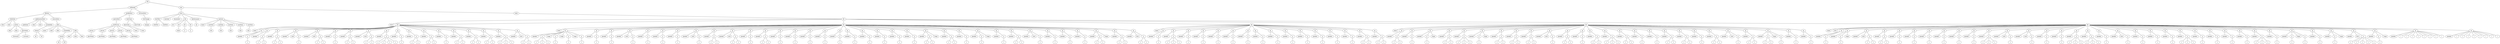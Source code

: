 graph Tree {
	"t0" [label = "TEI"];
	"t1" [label = "teiHeader"];
	"t2" [label = "fileDesc"];
	"t3" [label = "titleStmt"];
	"t4" [label = "title"];
	"t5" [label = "title"];
	"t6" [label = "author"];
	"t7" [label = "idno"];
	"t8" [label = "idno"];
	"t9" [label = "persName"];
	"t10" [label = "forename"];
	"t11" [label = "surname"];
	"t12" [label = "publicationStmt"];
	"t13" [label = "publisher"];
	"t14" [label = "idno"];
	"t15" [label = "idno"];
	"t16" [label = "availability"];
	"t17" [label = "licence"];
	"t18" [label = "ab"];
	"t19" [label = "ref"];
	"t20" [label = "sourceDesc"];
	"t21" [label = "bibl"];
	"t22" [label = "name"];
	"t23" [label = "idno"];
	"t24" [label = "idno"];
	"t25" [label = "availability"];
	"t26" [label = "licence"];
	"t27" [label = "ab"];
	"t28" [label = "ref"];
	"t29" [label = "bibl"];
	"t30" [label = "date"];
	"t31" [label = "date"];
	"t32" [label = "idno"];
	"t33" [label = "profileDesc"];
	"t34" [label = "particDesc"];
	"t35" [label = "listPerson"];
	"t36" [label = "person"];
	"t37" [label = "persName"];
	"t38" [label = "person"];
	"t39" [label = "persName"];
	"t40" [label = "person"];
	"t41" [label = "persName"];
	"t42" [label = "person"];
	"t43" [label = "persName"];
	"t44" [label = "person"];
	"t45" [label = "persName"];
	"t46" [label = "textClass"];
	"t47" [label = "keywords"];
	"t48" [label = "term"];
	"t49" [label = "term"];
	"t50" [label = "classCode"];
	"t51" [label = "revisionDesc"];
	"t52" [label = "listChange"];
	"t53" [label = "change"];
	"t54" [label = "text"];
	"t55" [label = "front"];
	"t56" [label = "docTitle"];
	"t57" [label = "titlePart"];
	"t58" [label = "titlePart"];
	"t59" [label = "docDate"];
	"t60" [label = "docAuthor"];
	"t61" [label = "div"];
	"t62" [label = "div"];
	"t63" [label = "div"];
	"t64" [label = "head"];
	"t65" [label = "div"];
	"t66" [label = "p"];
	"t67" [label = "div"];
	"t68" [label = "p"];
	"t69" [label = "performance"];
	"t70" [label = "ab"];
	"t71" [label = "castList"];
	"t72" [label = "head"];
	"t73" [label = "castItem"];
	"t74" [label = "role"];
	"t75" [label = "castItem"];
	"t76" [label = "role"];
	"t77" [label = "castItem"];
	"t78" [label = "role"];
	"t79" [label = "castItem"];
	"t80" [label = "role"];
	"t81" [label = "castItem"];
	"t82" [label = "role"];
	"t83" [label = "body"];
	"t84" [label = "div"];
	"t85" [label = "head"];
	"t86" [label = "div"];
	"t87" [label = "head"];
	"t88" [label = "sp"];
	"t89" [label = "speaker"];
	"t90" [label = "p"];
	"t91" [label = "s"];
	"t92" [label = "sp"];
	"t93" [label = "speaker"];
	"t94" [label = "p"];
	"t95" [label = "s"];
	"t96" [label = "s"];
	"t97" [label = "sp"];
	"t98" [label = "speaker"];
	"t99" [label = "p"];
	"t100" [label = "s"];
	"t101" [label = "s"];
	"t102" [label = "sp"];
	"t103" [label = "speaker"];
	"t104" [label = "note"];
	"t105" [label = "p"];
	"t106" [label = "s"];
	"t107" [label = "sp"];
	"t108" [label = "speaker"];
	"t109" [label = "note"];
	"t110" [label = "p"];
	"t111" [label = "s"];
	"t112" [label = "s"];
	"t113" [label = "sp"];
	"t114" [label = "speaker"];
	"t115" [label = "p"];
	"t116" [label = "s"];
	"t117" [label = "sp"];
	"t118" [label = "speaker"];
	"t119" [label = "p"];
	"t120" [label = "s"];
	"t121" [label = "s"];
	"t122" [label = "sp"];
	"t123" [label = "speaker"];
	"t124" [label = "note"];
	"t125" [label = "p"];
	"t126" [label = "s"];
	"t127" [label = "s"];
	"t128" [label = "sp"];
	"t129" [label = "speaker"];
	"t130" [label = "p"];
	"t131" [label = "s"];
	"t132" [label = "s"];
	"t133" [label = "s"];
	"t134" [label = "s"];
	"t135" [label = "sp"];
	"t136" [label = "speaker"];
	"t137" [label = "p"];
	"t138" [label = "s"];
	"t139" [label = "sp"];
	"t140" [label = "speaker"];
	"t141" [label = "p"];
	"t142" [label = "s"];
	"t143" [label = "s"];
	"t144" [label = "sp"];
	"t145" [label = "speaker"];
	"t146" [label = "p"];
	"t147" [label = "s"];
	"t148" [label = "s"];
	"t149" [label = "sp"];
	"t150" [label = "speaker"];
	"t151" [label = "p"];
	"t152" [label = "s"];
	"t153" [label = "sp"];
	"t154" [label = "speaker"];
	"t155" [label = "p"];
	"t156" [label = "s"];
	"t157" [label = "s"];
	"t158" [label = "sp"];
	"t159" [label = "speaker"];
	"t160" [label = "p"];
	"t161" [label = "s"];
	"t162" [label = "s"];
	"t163" [label = "sp"];
	"t164" [label = "speaker"];
	"t165" [label = "p"];
	"t166" [label = "s"];
	"t167" [label = "s"];
	"t168" [label = "sp"];
	"t169" [label = "speaker"];
	"t170" [label = "p"];
	"t171" [label = "s"];
	"t172" [label = "s"];
	"t173" [label = "s"];
	"t174" [label = "sp"];
	"t175" [label = "speaker"];
	"t176" [label = "note"];
	"t177" [label = "p"];
	"t178" [label = "s"];
	"t179" [label = "s"];
	"t180" [label = "div"];
	"t181" [label = "head"];
	"t182" [label = "sp"];
	"t183" [label = "speaker"];
	"t184" [label = "p"];
	"t185" [label = "s"];
	"t186" [label = "s"];
	"t187" [label = "s"];
	"t188" [label = "stage"];
	"t189" [label = "p"];
	"t190" [label = "s"];
	"t191" [label = "stage"];
	"t192" [label = "p"];
	"t193" [label = "s"];
	"t194" [label = "stage"];
	"t195" [label = "p"];
	"t196" [label = "s"];
	"t197" [label = "sp"];
	"t198" [label = "speaker"];
	"t199" [label = "p"];
	"t200" [label = "s"];
	"t201" [label = "sp"];
	"t202" [label = "speaker"];
	"t203" [label = "p"];
	"t204" [label = "s"];
	"t205" [label = "sp"];
	"t206" [label = "speaker"];
	"t207" [label = "note"];
	"t208" [label = "p"];
	"t209" [label = "s"];
	"t210" [label = "sp"];
	"t211" [label = "speaker"];
	"t212" [label = "p"];
	"t213" [label = "s"];
	"t214" [label = "sp"];
	"t215" [label = "speaker"];
	"t216" [label = "p"];
	"t217" [label = "s"];
	"t218" [label = "sp"];
	"t219" [label = "speaker"];
	"t220" [label = "p"];
	"t221" [label = "s"];
	"t222" [label = "sp"];
	"t223" [label = "speaker"];
	"t224" [label = "note"];
	"t225" [label = "p"];
	"t226" [label = "s"];
	"t227" [label = "sp"];
	"t228" [label = "speaker"];
	"t229" [label = "p"];
	"t230" [label = "s"];
	"t231" [label = "s"];
	"t232" [label = "sp"];
	"t233" [label = "speaker"];
	"t234" [label = "note"];
	"t235" [label = "p"];
	"t236" [label = "s"];
	"t237" [label = "s"];
	"t238" [label = "sp"];
	"t239" [label = "speaker"];
	"t240" [label = "p"];
	"t241" [label = "s"];
	"t242" [label = "sp"];
	"t243" [label = "speaker"];
	"t244" [label = "p"];
	"t245" [label = "s"];
	"t246" [label = "s"];
	"t247" [label = "sp"];
	"t248" [label = "speaker"];
	"t249" [label = "p"];
	"t250" [label = "s"];
	"t251" [label = "sp"];
	"t252" [label = "speaker"];
	"t253" [label = "p"];
	"t254" [label = "s"];
	"t255" [label = "sp"];
	"t256" [label = "speaker"];
	"t257" [label = "p"];
	"t258" [label = "s"];
	"t259" [label = "sp"];
	"t260" [label = "speaker"];
	"t261" [label = "p"];
	"t262" [label = "s"];
	"t263" [label = "sp"];
	"t264" [label = "speaker"];
	"t265" [label = "p"];
	"t266" [label = "s"];
	"t267" [label = "sp"];
	"t268" [label = "speaker"];
	"t269" [label = "p"];
	"t270" [label = "s"];
	"t271" [label = "sp"];
	"t272" [label = "speaker"];
	"t273" [label = "p"];
	"t274" [label = "s"];
	"t275" [label = "sp"];
	"t276" [label = "speaker"];
	"t277" [label = "p"];
	"t278" [label = "s"];
	"t279" [label = "sp"];
	"t280" [label = "speaker"];
	"t281" [label = "p"];
	"t282" [label = "s"];
	"t283" [label = "sp"];
	"t284" [label = "speaker"];
	"t285" [label = "p"];
	"t286" [label = "s"];
	"t287" [label = "sp"];
	"t288" [label = "speaker"];
	"t289" [label = "p"];
	"t290" [label = "s"];
	"t291" [label = "s"];
	"t292" [label = "stage"];
	"t293" [label = "sp"];
	"t294" [label = "speaker"];
	"t295" [label = "p"];
	"t296" [label = "s"];
	"t297" [label = "s"];
	"t298" [label = "sp"];
	"t299" [label = "speaker"];
	"t300" [label = "p"];
	"t301" [label = "s"];
	"t302" [label = "sp"];
	"t303" [label = "speaker"];
	"t304" [label = "p"];
	"t305" [label = "s"];
	"t306" [label = "stage"];
	"t307" [label = "sp"];
	"t308" [label = "speaker"];
	"t309" [label = "p"];
	"t310" [label = "s"];
	"t311" [label = "sp"];
	"t312" [label = "speaker"];
	"t313" [label = "p"];
	"t314" [label = "s"];
	"t315" [label = "s"];
	"t316" [label = "sp"];
	"t317" [label = "speaker"];
	"t318" [label = "note"];
	"t319" [label = "p"];
	"t320" [label = "s"];
	"t321" [label = "sp"];
	"t322" [label = "speaker"];
	"t323" [label = "p"];
	"t324" [label = "s"];
	"t325" [label = "sp"];
	"t326" [label = "speaker"];
	"t327" [label = "p"];
	"t328" [label = "s"];
	"t329" [label = "sp"];
	"t330" [label = "speaker"];
	"t331" [label = "p"];
	"t332" [label = "s"];
	"t333" [label = "sp"];
	"t334" [label = "speaker"];
	"t335" [label = "p"];
	"t336" [label = "s"];
	"t337" [label = "s"];
	"t338" [label = "stage"];
	"t339" [label = "sp"];
	"t340" [label = "speaker"];
	"t341" [label = "p"];
	"t342" [label = "s"];
	"t343" [label = "s"];
	"t344" [label = "sp"];
	"t345" [label = "speaker"];
	"t346" [label = "note"];
	"t347" [label = "p"];
	"t348" [label = "s"];
	"t349" [label = "s"];
	"t350" [label = "div"];
	"t351" [label = "head"];
	"t352" [label = "sp"];
	"t353" [label = "speaker"];
	"t354" [label = "p"];
	"t355" [label = "s"];
	"t356" [label = "sp"];
	"t357" [label = "speaker"];
	"t358" [label = "p"];
	"t359" [label = "s"];
	"t360" [label = "s"];
	"t361" [label = "s"];
	"t362" [label = "sp"];
	"t363" [label = "speaker"];
	"t364" [label = "p"];
	"t365" [label = "s"];
	"t366" [label = "sp"];
	"t367" [label = "speaker"];
	"t368" [label = "p"];
	"t369" [label = "s"];
	"t370" [label = "sp"];
	"t371" [label = "speaker"];
	"t372" [label = "p"];
	"t373" [label = "s"];
	"t374" [label = "sp"];
	"t375" [label = "speaker"];
	"t376" [label = "p"];
	"t377" [label = "s"];
	"t378" [label = "sp"];
	"t379" [label = "speaker"];
	"t380" [label = "p"];
	"t381" [label = "s"];
	"t382" [label = "sp"];
	"t383" [label = "speaker"];
	"t384" [label = "p"];
	"t385" [label = "s"];
	"t386" [label = "sp"];
	"t387" [label = "speaker"];
	"t388" [label = "p"];
	"t389" [label = "s"];
	"t390" [label = "sp"];
	"t391" [label = "speaker"];
	"t392" [label = "p"];
	"t393" [label = "s"];
	"t394" [label = "sp"];
	"t395" [label = "speaker"];
	"t396" [label = "p"];
	"t397" [label = "s"];
	"t398" [label = "sp"];
	"t399" [label = "speaker"];
	"t400" [label = "p"];
	"t401" [label = "s"];
	"t402" [label = "sp"];
	"t403" [label = "speaker"];
	"t404" [label = "p"];
	"t405" [label = "s"];
	"t406" [label = "sp"];
	"t407" [label = "speaker"];
	"t408" [label = "p"];
	"t409" [label = "s"];
	"t410" [label = "sp"];
	"t411" [label = "speaker"];
	"t412" [label = "p"];
	"t413" [label = "s"];
	"t414" [label = "s"];
	"t415" [label = "sp"];
	"t416" [label = "speaker"];
	"t417" [label = "p"];
	"t418" [label = "s"];
	"t419" [label = "s"];
	"t420" [label = "div"];
	"t421" [label = "head"];
	"t422" [label = "sp"];
	"t423" [label = "speaker"];
	"t424" [label = "p"];
	"t425" [label = "s"];
	"t426" [label = "s"];
	"t427" [label = "sp"];
	"t428" [label = "speaker"];
	"t429" [label = "p"];
	"t430" [label = "s"];
	"t431" [label = "sp"];
	"t432" [label = "speaker"];
	"t433" [label = "p"];
	"t434" [label = "s"];
	"t435" [label = "stage"];
	"t436" [label = "sp"];
	"t437" [label = "speaker"];
	"t438" [label = "p"];
	"t439" [label = "s"];
	"t440" [label = "s"];
	"t441" [label = "sp"];
	"t442" [label = "speaker"];
	"t443" [label = "p"];
	"t444" [label = "s"];
	"t445" [label = "s"];
	"t446" [label = "s"];
	"t447" [label = "sp"];
	"t448" [label = "speaker"];
	"t449" [label = "p"];
	"t450" [label = "s"];
	"t451" [label = "stage"];
	"t452" [label = "sp"];
	"t453" [label = "speaker"];
	"t454" [label = "p"];
	"t455" [label = "s"];
	"t456" [label = "s"];
	"t457" [label = "sp"];
	"t458" [label = "speaker"];
	"t459" [label = "p"];
	"t460" [label = "s"];
	"t461" [label = "s"];
	"t462" [label = "sp"];
	"t463" [label = "speaker"];
	"t464" [label = "p"];
	"t465" [label = "s"];
	"t466" [label = "s"];
	"t467" [label = "sp"];
	"t468" [label = "speaker"];
	"t469" [label = "note"];
	"t470" [label = "p"];
	"t471" [label = "s"];
	"t472" [label = "sp"];
	"t473" [label = "speaker"];
	"t474" [label = "p"];
	"t475" [label = "s"];
	"t476" [label = "s"];
	"t477" [label = "sp"];
	"t478" [label = "speaker"];
	"t479" [label = "p"];
	"t480" [label = "s"];
	"t481" [label = "sp"];
	"t482" [label = "speaker"];
	"t483" [label = "p"];
	"t484" [label = "s"];
	"t485" [label = "s"];
	"t486" [label = "sp"];
	"t487" [label = "speaker"];
	"t488" [label = "p"];
	"t489" [label = "s"];
	"t490" [label = "s"];
	"t491" [label = "s"];
	"t492" [label = "sp"];
	"t493" [label = "speaker"];
	"t494" [label = "p"];
	"t495" [label = "s"];
	"t496" [label = "s"];
	"t497" [label = "sp"];
	"t498" [label = "speaker"];
	"t499" [label = "p"];
	"t500" [label = "s"];
	"t501" [label = "sp"];
	"t502" [label = "speaker"];
	"t503" [label = "p"];
	"t504" [label = "s"];
	"t505" [label = "sp"];
	"t506" [label = "speaker"];
	"t507" [label = "p"];
	"t508" [label = "s"];
	"t509" [label = "s"];
	"t510" [label = "sp"];
	"t511" [label = "speaker"];
	"t512" [label = "p"];
	"t513" [label = "s"];
	"t514" [label = "s"];
	"t515" [label = "sp"];
	"t516" [label = "speaker"];
	"t517" [label = "p"];
	"t518" [label = "s"];
	"t519" [label = "sp"];
	"t520" [label = "speaker"];
	"t521" [label = "p"];
	"t522" [label = "s"];
	"t523" [label = "s"];
	"t524" [label = "sp"];
	"t525" [label = "speaker"];
	"t526" [label = "note"];
	"t527" [label = "p"];
	"t528" [label = "s"];
	"t529" [label = "sp"];
	"t530" [label = "speaker"];
	"t531" [label = "p"];
	"t532" [label = "s"];
	"t533" [label = "s"];
	"t534" [label = "sp"];
	"t535" [label = "speaker"];
	"t536" [label = "p"];
	"t537" [label = "s"];
	"t538" [label = "s"];
	"t539" [label = "stage"];
	"t540" [label = "p"];
	"t541" [label = "s"];
	"t542" [label = "sp"];
	"t543" [label = "speaker"];
	"t544" [label = "p"];
	"t545" [label = "s"];
	"t546" [label = "sp"];
	"t547" [label = "speaker"];
	"t548" [label = "p"];
	"t549" [label = "s"];
	"t550" [label = "div"];
	"t551" [label = "head"];
	"t552" [label = "note"];
	"t553" [label = "sp"];
	"t554" [label = "speaker"];
	"t555" [label = "p"];
	"t556" [label = "s"];
	"t557" [label = "sp"];
	"t558" [label = "speaker"];
	"t559" [label = "p"];
	"t560" [label = "s"];
	"t561" [label = "stage"];
	"t562" [label = "sp"];
	"t563" [label = "speaker"];
	"t564" [label = "note"];
	"t565" [label = "p"];
	"t566" [label = "s"];
	"t567" [label = "s"];
	"t568" [label = "sp"];
	"t569" [label = "speaker"];
	"t570" [label = "p"];
	"t571" [label = "s"];
	"t572" [label = "s"];
	"t573" [label = "sp"];
	"t574" [label = "speaker"];
	"t575" [label = "p"];
	"t576" [label = "s"];
	"t577" [label = "sp"];
	"t578" [label = "speaker"];
	"t579" [label = "p"];
	"t580" [label = "s"];
	"t581" [label = "sp"];
	"t582" [label = "speaker"];
	"t583" [label = "p"];
	"t584" [label = "s"];
	"t585" [label = "sp"];
	"t586" [label = "speaker"];
	"t587" [label = "p"];
	"t588" [label = "s"];
	"t589" [label = "sp"];
	"t590" [label = "speaker"];
	"t591" [label = "p"];
	"t592" [label = "s"];
	"t593" [label = "sp"];
	"t594" [label = "speaker"];
	"t595" [label = "p"];
	"t596" [label = "s"];
	"t597" [label = "sp"];
	"t598" [label = "speaker"];
	"t599" [label = "p"];
	"t600" [label = "s"];
	"t601" [label = "s"];
	"t602" [label = "s"];
	"t603" [label = "sp"];
	"t604" [label = "speaker"];
	"t605" [label = "note"];
	"t606" [label = "p"];
	"t607" [label = "s"];
	"t608" [label = "sp"];
	"t609" [label = "speaker"];
	"t610" [label = "note"];
	"t611" [label = "p"];
	"t612" [label = "s"];
	"t613" [label = "sp"];
	"t614" [label = "speaker"];
	"t615" [label = "p"];
	"t616" [label = "s"];
	"t617" [label = "sp"];
	"t618" [label = "speaker"];
	"t619" [label = "p"];
	"t620" [label = "s"];
	"t621" [label = "sp"];
	"t622" [label = "speaker"];
	"t623" [label = "p"];
	"t624" [label = "s"];
	"t625" [label = "s"];
	"t626" [label = "s"];
	"t627" [label = "sp"];
	"t628" [label = "speaker"];
	"t629" [label = "p"];
	"t630" [label = "s"];
	"t631" [label = "s"];
	"t632" [label = "s"];
	"t633" [label = "sp"];
	"t634" [label = "speaker"];
	"t635" [label = "p"];
	"t636" [label = "s"];
	"t637" [label = "sp"];
	"t638" [label = "speaker"];
	"t639" [label = "note"];
	"t640" [label = "p"];
	"t641" [label = "s"];
	"t642" [label = "sp"];
	"t643" [label = "speaker"];
	"t644" [label = "p"];
	"t645" [label = "s"];
	"t646" [label = "sp"];
	"t647" [label = "speaker"];
	"t648" [label = "p"];
	"t649" [label = "s"];
	"t650" [label = "sp"];
	"t651" [label = "speaker"];
	"t652" [label = "p"];
	"t653" [label = "s"];
	"t654" [label = "sp"];
	"t655" [label = "speaker"];
	"t656" [label = "p"];
	"t657" [label = "s"];
	"t658" [label = "s"];
	"t659" [label = "s"];
	"t660" [label = "sp"];
	"t661" [label = "speaker"];
	"t662" [label = "p"];
	"t663" [label = "s"];
	"t664" [label = "sp"];
	"t665" [label = "speaker"];
	"t666" [label = "p"];
	"t667" [label = "s"];
	"t668" [label = "sp"];
	"t669" [label = "speaker"];
	"t670" [label = "p"];
	"t671" [label = "s"];
	"t672" [label = "sp"];
	"t673" [label = "speaker"];
	"t674" [label = "p"];
	"t675" [label = "s"];
	"t676" [label = "sp"];
	"t677" [label = "speaker"];
	"t678" [label = "p"];
	"t679" [label = "s"];
	"t680" [label = "s"];
	"t681" [label = "s"];
	"t682" [label = "sp"];
	"t683" [label = "speaker"];
	"t684" [label = "p"];
	"t685" [label = "s"];
	"t686" [label = "sp"];
	"t687" [label = "speaker"];
	"t688" [label = "p"];
	"t689" [label = "s"];
	"t690" [label = "stage"];
	"t691" [label = "p"];
	"t692" [label = "s"];
	"t693" [label = "sp"];
	"t694" [label = "speaker"];
	"t695" [label = "p"];
	"t696" [label = "s"];
	"t697" [label = "sp"];
	"t698" [label = "speaker"];
	"t699" [label = "p"];
	"t700" [label = "s"];
	"t701" [label = "stage"];
	"t702" [label = "sp"];
	"t703" [label = "speaker"];
	"t704" [label = "note"];
	"t705" [label = "p"];
	"t706" [label = "s"];
	"t707" [label = "s"];
	"t708" [label = "s"];
	"t709" [label = "s"];
	"t710" [label = "s"];
	"t711" [label = "sp"];
	"t712" [label = "speaker"];
	"t713" [label = "p"];
	"t714" [label = "s"];
	"t715" [label = "stage"];
	"t716" [label = "sp"];
	"t717" [label = "speaker"];
	"t718" [label = "l"];
	"t719" [label = "l"];
	"t720" [label = "l"];
	"t721" [label = "l"];
	"t722" [label = "l"];
	"t723" [label = "l"];
	"t724" [label = "l"];
	"t725" [label = "l"];
	"t726" [label = "sp"];
	"t727" [label = "speaker"];
	"t728" [label = "l"];
	"t729" [label = "l"];
	"t730" [label = "l"];
	"t731" [label = "l"];
	"t732" [label = "l"];
	"t733" [label = "l"];
	"t734" [label = "l"];
	"t735" [label = "l"];
	"t0" -- "t1";
	"t1" -- "t2";
	"t2" -- "t3";
	"t3" -- "t4";
	"t3" -- "t5";
	"t3" -- "t6";
	"t6" -- "t7";
	"t6" -- "t8";
	"t6" -- "t9";
	"t9" -- "t10";
	"t9" -- "t11";
	"t2" -- "t12";
	"t12" -- "t13";
	"t12" -- "t14";
	"t12" -- "t15";
	"t12" -- "t16";
	"t16" -- "t17";
	"t17" -- "t18";
	"t17" -- "t19";
	"t2" -- "t20";
	"t20" -- "t21";
	"t21" -- "t22";
	"t21" -- "t23";
	"t21" -- "t24";
	"t21" -- "t25";
	"t25" -- "t26";
	"t26" -- "t27";
	"t26" -- "t28";
	"t21" -- "t29";
	"t29" -- "t30";
	"t29" -- "t31";
	"t29" -- "t32";
	"t1" -- "t33";
	"t33" -- "t34";
	"t34" -- "t35";
	"t35" -- "t36";
	"t36" -- "t37";
	"t35" -- "t38";
	"t38" -- "t39";
	"t35" -- "t40";
	"t40" -- "t41";
	"t35" -- "t42";
	"t42" -- "t43";
	"t35" -- "t44";
	"t44" -- "t45";
	"t33" -- "t46";
	"t46" -- "t47";
	"t47" -- "t48";
	"t47" -- "t49";
	"t46" -- "t50";
	"t1" -- "t51";
	"t51" -- "t52";
	"t52" -- "t53";
	"t0" -- "t54";
	"t54" -- "t55";
	"t55" -- "t56";
	"t56" -- "t57";
	"t56" -- "t58";
	"t55" -- "t59";
	"t55" -- "t60";
	"t55" -- "t61";
	"t61" -- "t62";
	"t61" -- "t63";
	"t63" -- "t64";
	"t61" -- "t65";
	"t65" -- "t66";
	"t61" -- "t67";
	"t67" -- "t68";
	"t55" -- "t69";
	"t69" -- "t70";
	"t55" -- "t71";
	"t71" -- "t72";
	"t71" -- "t73";
	"t73" -- "t74";
	"t71" -- "t75";
	"t75" -- "t76";
	"t71" -- "t77";
	"t77" -- "t78";
	"t71" -- "t79";
	"t79" -- "t80";
	"t71" -- "t81";
	"t81" -- "t82";
	"t54" -- "t83";
	"t83" -- "t84";
	"t84" -- "t85";
	"t84" -- "t86";
	"t86" -- "t87";
	"t86" -- "t88";
	"t88" -- "t89";
	"t88" -- "t90";
	"t90" -- "t91";
	"t86" -- "t92";
	"t92" -- "t93";
	"t92" -- "t94";
	"t94" -- "t95";
	"t94" -- "t96";
	"t86" -- "t97";
	"t97" -- "t98";
	"t97" -- "t99";
	"t99" -- "t100";
	"t99" -- "t101";
	"t86" -- "t102";
	"t102" -- "t103";
	"t102" -- "t104";
	"t102" -- "t105";
	"t105" -- "t106";
	"t86" -- "t107";
	"t107" -- "t108";
	"t107" -- "t109";
	"t107" -- "t110";
	"t110" -- "t111";
	"t110" -- "t112";
	"t86" -- "t113";
	"t113" -- "t114";
	"t113" -- "t115";
	"t115" -- "t116";
	"t86" -- "t117";
	"t117" -- "t118";
	"t117" -- "t119";
	"t119" -- "t120";
	"t119" -- "t121";
	"t86" -- "t122";
	"t122" -- "t123";
	"t122" -- "t124";
	"t122" -- "t125";
	"t125" -- "t126";
	"t125" -- "t127";
	"t86" -- "t128";
	"t128" -- "t129";
	"t128" -- "t130";
	"t130" -- "t131";
	"t130" -- "t132";
	"t130" -- "t133";
	"t130" -- "t134";
	"t86" -- "t135";
	"t135" -- "t136";
	"t135" -- "t137";
	"t137" -- "t138";
	"t86" -- "t139";
	"t139" -- "t140";
	"t139" -- "t141";
	"t141" -- "t142";
	"t141" -- "t143";
	"t86" -- "t144";
	"t144" -- "t145";
	"t144" -- "t146";
	"t146" -- "t147";
	"t146" -- "t148";
	"t86" -- "t149";
	"t149" -- "t150";
	"t149" -- "t151";
	"t151" -- "t152";
	"t86" -- "t153";
	"t153" -- "t154";
	"t153" -- "t155";
	"t155" -- "t156";
	"t155" -- "t157";
	"t86" -- "t158";
	"t158" -- "t159";
	"t158" -- "t160";
	"t160" -- "t161";
	"t160" -- "t162";
	"t86" -- "t163";
	"t163" -- "t164";
	"t163" -- "t165";
	"t165" -- "t166";
	"t165" -- "t167";
	"t86" -- "t168";
	"t168" -- "t169";
	"t168" -- "t170";
	"t170" -- "t171";
	"t170" -- "t172";
	"t170" -- "t173";
	"t86" -- "t174";
	"t174" -- "t175";
	"t174" -- "t176";
	"t174" -- "t177";
	"t177" -- "t178";
	"t177" -- "t179";
	"t84" -- "t180";
	"t180" -- "t181";
	"t180" -- "t182";
	"t182" -- "t183";
	"t182" -- "t184";
	"t184" -- "t185";
	"t184" -- "t186";
	"t184" -- "t187";
	"t182" -- "t188";
	"t182" -- "t189";
	"t189" -- "t190";
	"t182" -- "t191";
	"t182" -- "t192";
	"t192" -- "t193";
	"t182" -- "t194";
	"t182" -- "t195";
	"t195" -- "t196";
	"t180" -- "t197";
	"t197" -- "t198";
	"t197" -- "t199";
	"t199" -- "t200";
	"t180" -- "t201";
	"t201" -- "t202";
	"t201" -- "t203";
	"t203" -- "t204";
	"t180" -- "t205";
	"t205" -- "t206";
	"t205" -- "t207";
	"t205" -- "t208";
	"t208" -- "t209";
	"t180" -- "t210";
	"t210" -- "t211";
	"t210" -- "t212";
	"t212" -- "t213";
	"t180" -- "t214";
	"t214" -- "t215";
	"t214" -- "t216";
	"t216" -- "t217";
	"t180" -- "t218";
	"t218" -- "t219";
	"t218" -- "t220";
	"t220" -- "t221";
	"t180" -- "t222";
	"t222" -- "t223";
	"t222" -- "t224";
	"t222" -- "t225";
	"t225" -- "t226";
	"t180" -- "t227";
	"t227" -- "t228";
	"t227" -- "t229";
	"t229" -- "t230";
	"t229" -- "t231";
	"t180" -- "t232";
	"t232" -- "t233";
	"t232" -- "t234";
	"t232" -- "t235";
	"t235" -- "t236";
	"t235" -- "t237";
	"t180" -- "t238";
	"t238" -- "t239";
	"t238" -- "t240";
	"t240" -- "t241";
	"t180" -- "t242";
	"t242" -- "t243";
	"t242" -- "t244";
	"t244" -- "t245";
	"t244" -- "t246";
	"t180" -- "t247";
	"t247" -- "t248";
	"t247" -- "t249";
	"t249" -- "t250";
	"t180" -- "t251";
	"t251" -- "t252";
	"t251" -- "t253";
	"t253" -- "t254";
	"t180" -- "t255";
	"t255" -- "t256";
	"t255" -- "t257";
	"t257" -- "t258";
	"t180" -- "t259";
	"t259" -- "t260";
	"t259" -- "t261";
	"t261" -- "t262";
	"t180" -- "t263";
	"t263" -- "t264";
	"t263" -- "t265";
	"t265" -- "t266";
	"t180" -- "t267";
	"t267" -- "t268";
	"t267" -- "t269";
	"t269" -- "t270";
	"t180" -- "t271";
	"t271" -- "t272";
	"t271" -- "t273";
	"t273" -- "t274";
	"t180" -- "t275";
	"t275" -- "t276";
	"t275" -- "t277";
	"t277" -- "t278";
	"t180" -- "t279";
	"t279" -- "t280";
	"t279" -- "t281";
	"t281" -- "t282";
	"t180" -- "t283";
	"t283" -- "t284";
	"t283" -- "t285";
	"t285" -- "t286";
	"t180" -- "t287";
	"t287" -- "t288";
	"t287" -- "t289";
	"t289" -- "t290";
	"t289" -- "t291";
	"t287" -- "t292";
	"t180" -- "t293";
	"t293" -- "t294";
	"t293" -- "t295";
	"t295" -- "t296";
	"t295" -- "t297";
	"t180" -- "t298";
	"t298" -- "t299";
	"t298" -- "t300";
	"t300" -- "t301";
	"t180" -- "t302";
	"t302" -- "t303";
	"t302" -- "t304";
	"t304" -- "t305";
	"t302" -- "t306";
	"t180" -- "t307";
	"t307" -- "t308";
	"t307" -- "t309";
	"t309" -- "t310";
	"t180" -- "t311";
	"t311" -- "t312";
	"t311" -- "t313";
	"t313" -- "t314";
	"t313" -- "t315";
	"t180" -- "t316";
	"t316" -- "t317";
	"t316" -- "t318";
	"t316" -- "t319";
	"t319" -- "t320";
	"t180" -- "t321";
	"t321" -- "t322";
	"t321" -- "t323";
	"t323" -- "t324";
	"t180" -- "t325";
	"t325" -- "t326";
	"t325" -- "t327";
	"t327" -- "t328";
	"t180" -- "t329";
	"t329" -- "t330";
	"t329" -- "t331";
	"t331" -- "t332";
	"t180" -- "t333";
	"t333" -- "t334";
	"t333" -- "t335";
	"t335" -- "t336";
	"t335" -- "t337";
	"t333" -- "t338";
	"t180" -- "t339";
	"t339" -- "t340";
	"t339" -- "t341";
	"t341" -- "t342";
	"t341" -- "t343";
	"t180" -- "t344";
	"t344" -- "t345";
	"t344" -- "t346";
	"t344" -- "t347";
	"t347" -- "t348";
	"t347" -- "t349";
	"t84" -- "t350";
	"t350" -- "t351";
	"t350" -- "t352";
	"t352" -- "t353";
	"t352" -- "t354";
	"t354" -- "t355";
	"t350" -- "t356";
	"t356" -- "t357";
	"t356" -- "t358";
	"t358" -- "t359";
	"t358" -- "t360";
	"t358" -- "t361";
	"t350" -- "t362";
	"t362" -- "t363";
	"t362" -- "t364";
	"t364" -- "t365";
	"t350" -- "t366";
	"t366" -- "t367";
	"t366" -- "t368";
	"t368" -- "t369";
	"t350" -- "t370";
	"t370" -- "t371";
	"t370" -- "t372";
	"t372" -- "t373";
	"t350" -- "t374";
	"t374" -- "t375";
	"t374" -- "t376";
	"t376" -- "t377";
	"t350" -- "t378";
	"t378" -- "t379";
	"t378" -- "t380";
	"t380" -- "t381";
	"t350" -- "t382";
	"t382" -- "t383";
	"t382" -- "t384";
	"t384" -- "t385";
	"t350" -- "t386";
	"t386" -- "t387";
	"t386" -- "t388";
	"t388" -- "t389";
	"t350" -- "t390";
	"t390" -- "t391";
	"t390" -- "t392";
	"t392" -- "t393";
	"t350" -- "t394";
	"t394" -- "t395";
	"t394" -- "t396";
	"t396" -- "t397";
	"t350" -- "t398";
	"t398" -- "t399";
	"t398" -- "t400";
	"t400" -- "t401";
	"t350" -- "t402";
	"t402" -- "t403";
	"t402" -- "t404";
	"t404" -- "t405";
	"t350" -- "t406";
	"t406" -- "t407";
	"t406" -- "t408";
	"t408" -- "t409";
	"t350" -- "t410";
	"t410" -- "t411";
	"t410" -- "t412";
	"t412" -- "t413";
	"t412" -- "t414";
	"t350" -- "t415";
	"t415" -- "t416";
	"t415" -- "t417";
	"t417" -- "t418";
	"t417" -- "t419";
	"t84" -- "t420";
	"t420" -- "t421";
	"t420" -- "t422";
	"t422" -- "t423";
	"t422" -- "t424";
	"t424" -- "t425";
	"t424" -- "t426";
	"t420" -- "t427";
	"t427" -- "t428";
	"t427" -- "t429";
	"t429" -- "t430";
	"t420" -- "t431";
	"t431" -- "t432";
	"t431" -- "t433";
	"t433" -- "t434";
	"t431" -- "t435";
	"t420" -- "t436";
	"t436" -- "t437";
	"t436" -- "t438";
	"t438" -- "t439";
	"t438" -- "t440";
	"t420" -- "t441";
	"t441" -- "t442";
	"t441" -- "t443";
	"t443" -- "t444";
	"t443" -- "t445";
	"t443" -- "t446";
	"t420" -- "t447";
	"t447" -- "t448";
	"t447" -- "t449";
	"t449" -- "t450";
	"t447" -- "t451";
	"t420" -- "t452";
	"t452" -- "t453";
	"t452" -- "t454";
	"t454" -- "t455";
	"t454" -- "t456";
	"t420" -- "t457";
	"t457" -- "t458";
	"t457" -- "t459";
	"t459" -- "t460";
	"t459" -- "t461";
	"t420" -- "t462";
	"t462" -- "t463";
	"t462" -- "t464";
	"t464" -- "t465";
	"t464" -- "t466";
	"t420" -- "t467";
	"t467" -- "t468";
	"t467" -- "t469";
	"t467" -- "t470";
	"t470" -- "t471";
	"t420" -- "t472";
	"t472" -- "t473";
	"t472" -- "t474";
	"t474" -- "t475";
	"t474" -- "t476";
	"t420" -- "t477";
	"t477" -- "t478";
	"t477" -- "t479";
	"t479" -- "t480";
	"t420" -- "t481";
	"t481" -- "t482";
	"t481" -- "t483";
	"t483" -- "t484";
	"t483" -- "t485";
	"t420" -- "t486";
	"t486" -- "t487";
	"t486" -- "t488";
	"t488" -- "t489";
	"t488" -- "t490";
	"t488" -- "t491";
	"t420" -- "t492";
	"t492" -- "t493";
	"t492" -- "t494";
	"t494" -- "t495";
	"t494" -- "t496";
	"t420" -- "t497";
	"t497" -- "t498";
	"t497" -- "t499";
	"t499" -- "t500";
	"t420" -- "t501";
	"t501" -- "t502";
	"t501" -- "t503";
	"t503" -- "t504";
	"t420" -- "t505";
	"t505" -- "t506";
	"t505" -- "t507";
	"t507" -- "t508";
	"t507" -- "t509";
	"t420" -- "t510";
	"t510" -- "t511";
	"t510" -- "t512";
	"t512" -- "t513";
	"t512" -- "t514";
	"t420" -- "t515";
	"t515" -- "t516";
	"t515" -- "t517";
	"t517" -- "t518";
	"t420" -- "t519";
	"t519" -- "t520";
	"t519" -- "t521";
	"t521" -- "t522";
	"t521" -- "t523";
	"t420" -- "t524";
	"t524" -- "t525";
	"t524" -- "t526";
	"t524" -- "t527";
	"t527" -- "t528";
	"t420" -- "t529";
	"t529" -- "t530";
	"t529" -- "t531";
	"t531" -- "t532";
	"t531" -- "t533";
	"t420" -- "t534";
	"t534" -- "t535";
	"t534" -- "t536";
	"t536" -- "t537";
	"t536" -- "t538";
	"t534" -- "t539";
	"t534" -- "t540";
	"t540" -- "t541";
	"t420" -- "t542";
	"t542" -- "t543";
	"t542" -- "t544";
	"t544" -- "t545";
	"t420" -- "t546";
	"t546" -- "t547";
	"t546" -- "t548";
	"t548" -- "t549";
	"t84" -- "t550";
	"t550" -- "t551";
	"t550" -- "t552";
	"t550" -- "t553";
	"t553" -- "t554";
	"t553" -- "t555";
	"t555" -- "t556";
	"t550" -- "t557";
	"t557" -- "t558";
	"t557" -- "t559";
	"t559" -- "t560";
	"t557" -- "t561";
	"t550" -- "t562";
	"t562" -- "t563";
	"t562" -- "t564";
	"t562" -- "t565";
	"t565" -- "t566";
	"t565" -- "t567";
	"t550" -- "t568";
	"t568" -- "t569";
	"t568" -- "t570";
	"t570" -- "t571";
	"t570" -- "t572";
	"t550" -- "t573";
	"t573" -- "t574";
	"t573" -- "t575";
	"t575" -- "t576";
	"t550" -- "t577";
	"t577" -- "t578";
	"t577" -- "t579";
	"t579" -- "t580";
	"t550" -- "t581";
	"t581" -- "t582";
	"t581" -- "t583";
	"t583" -- "t584";
	"t550" -- "t585";
	"t585" -- "t586";
	"t585" -- "t587";
	"t587" -- "t588";
	"t550" -- "t589";
	"t589" -- "t590";
	"t589" -- "t591";
	"t591" -- "t592";
	"t550" -- "t593";
	"t593" -- "t594";
	"t593" -- "t595";
	"t595" -- "t596";
	"t550" -- "t597";
	"t597" -- "t598";
	"t597" -- "t599";
	"t599" -- "t600";
	"t599" -- "t601";
	"t599" -- "t602";
	"t550" -- "t603";
	"t603" -- "t604";
	"t603" -- "t605";
	"t603" -- "t606";
	"t606" -- "t607";
	"t550" -- "t608";
	"t608" -- "t609";
	"t608" -- "t610";
	"t608" -- "t611";
	"t611" -- "t612";
	"t550" -- "t613";
	"t613" -- "t614";
	"t613" -- "t615";
	"t615" -- "t616";
	"t550" -- "t617";
	"t617" -- "t618";
	"t617" -- "t619";
	"t619" -- "t620";
	"t550" -- "t621";
	"t621" -- "t622";
	"t621" -- "t623";
	"t623" -- "t624";
	"t623" -- "t625";
	"t623" -- "t626";
	"t550" -- "t627";
	"t627" -- "t628";
	"t627" -- "t629";
	"t629" -- "t630";
	"t629" -- "t631";
	"t629" -- "t632";
	"t550" -- "t633";
	"t633" -- "t634";
	"t633" -- "t635";
	"t635" -- "t636";
	"t550" -- "t637";
	"t637" -- "t638";
	"t637" -- "t639";
	"t637" -- "t640";
	"t640" -- "t641";
	"t550" -- "t642";
	"t642" -- "t643";
	"t642" -- "t644";
	"t644" -- "t645";
	"t550" -- "t646";
	"t646" -- "t647";
	"t646" -- "t648";
	"t648" -- "t649";
	"t550" -- "t650";
	"t650" -- "t651";
	"t650" -- "t652";
	"t652" -- "t653";
	"t550" -- "t654";
	"t654" -- "t655";
	"t654" -- "t656";
	"t656" -- "t657";
	"t656" -- "t658";
	"t656" -- "t659";
	"t550" -- "t660";
	"t660" -- "t661";
	"t660" -- "t662";
	"t662" -- "t663";
	"t550" -- "t664";
	"t664" -- "t665";
	"t664" -- "t666";
	"t666" -- "t667";
	"t550" -- "t668";
	"t668" -- "t669";
	"t668" -- "t670";
	"t670" -- "t671";
	"t550" -- "t672";
	"t672" -- "t673";
	"t672" -- "t674";
	"t674" -- "t675";
	"t550" -- "t676";
	"t676" -- "t677";
	"t676" -- "t678";
	"t678" -- "t679";
	"t678" -- "t680";
	"t678" -- "t681";
	"t550" -- "t682";
	"t682" -- "t683";
	"t682" -- "t684";
	"t684" -- "t685";
	"t550" -- "t686";
	"t686" -- "t687";
	"t686" -- "t688";
	"t688" -- "t689";
	"t686" -- "t690";
	"t686" -- "t691";
	"t691" -- "t692";
	"t550" -- "t693";
	"t693" -- "t694";
	"t693" -- "t695";
	"t695" -- "t696";
	"t550" -- "t697";
	"t697" -- "t698";
	"t697" -- "t699";
	"t699" -- "t700";
	"t697" -- "t701";
	"t550" -- "t702";
	"t702" -- "t703";
	"t702" -- "t704";
	"t702" -- "t705";
	"t705" -- "t706";
	"t705" -- "t707";
	"t705" -- "t708";
	"t705" -- "t709";
	"t705" -- "t710";
	"t550" -- "t711";
	"t711" -- "t712";
	"t711" -- "t713";
	"t713" -- "t714";
	"t711" -- "t715";
	"t550" -- "t716";
	"t716" -- "t717";
	"t716" -- "t718";
	"t716" -- "t719";
	"t716" -- "t720";
	"t716" -- "t721";
	"t716" -- "t722";
	"t716" -- "t723";
	"t716" -- "t724";
	"t716" -- "t725";
	"t550" -- "t726";
	"t726" -- "t727";
	"t726" -- "t728";
	"t726" -- "t729";
	"t726" -- "t730";
	"t726" -- "t731";
	"t726" -- "t732";
	"t726" -- "t733";
	"t726" -- "t734";
	"t726" -- "t735";
}
